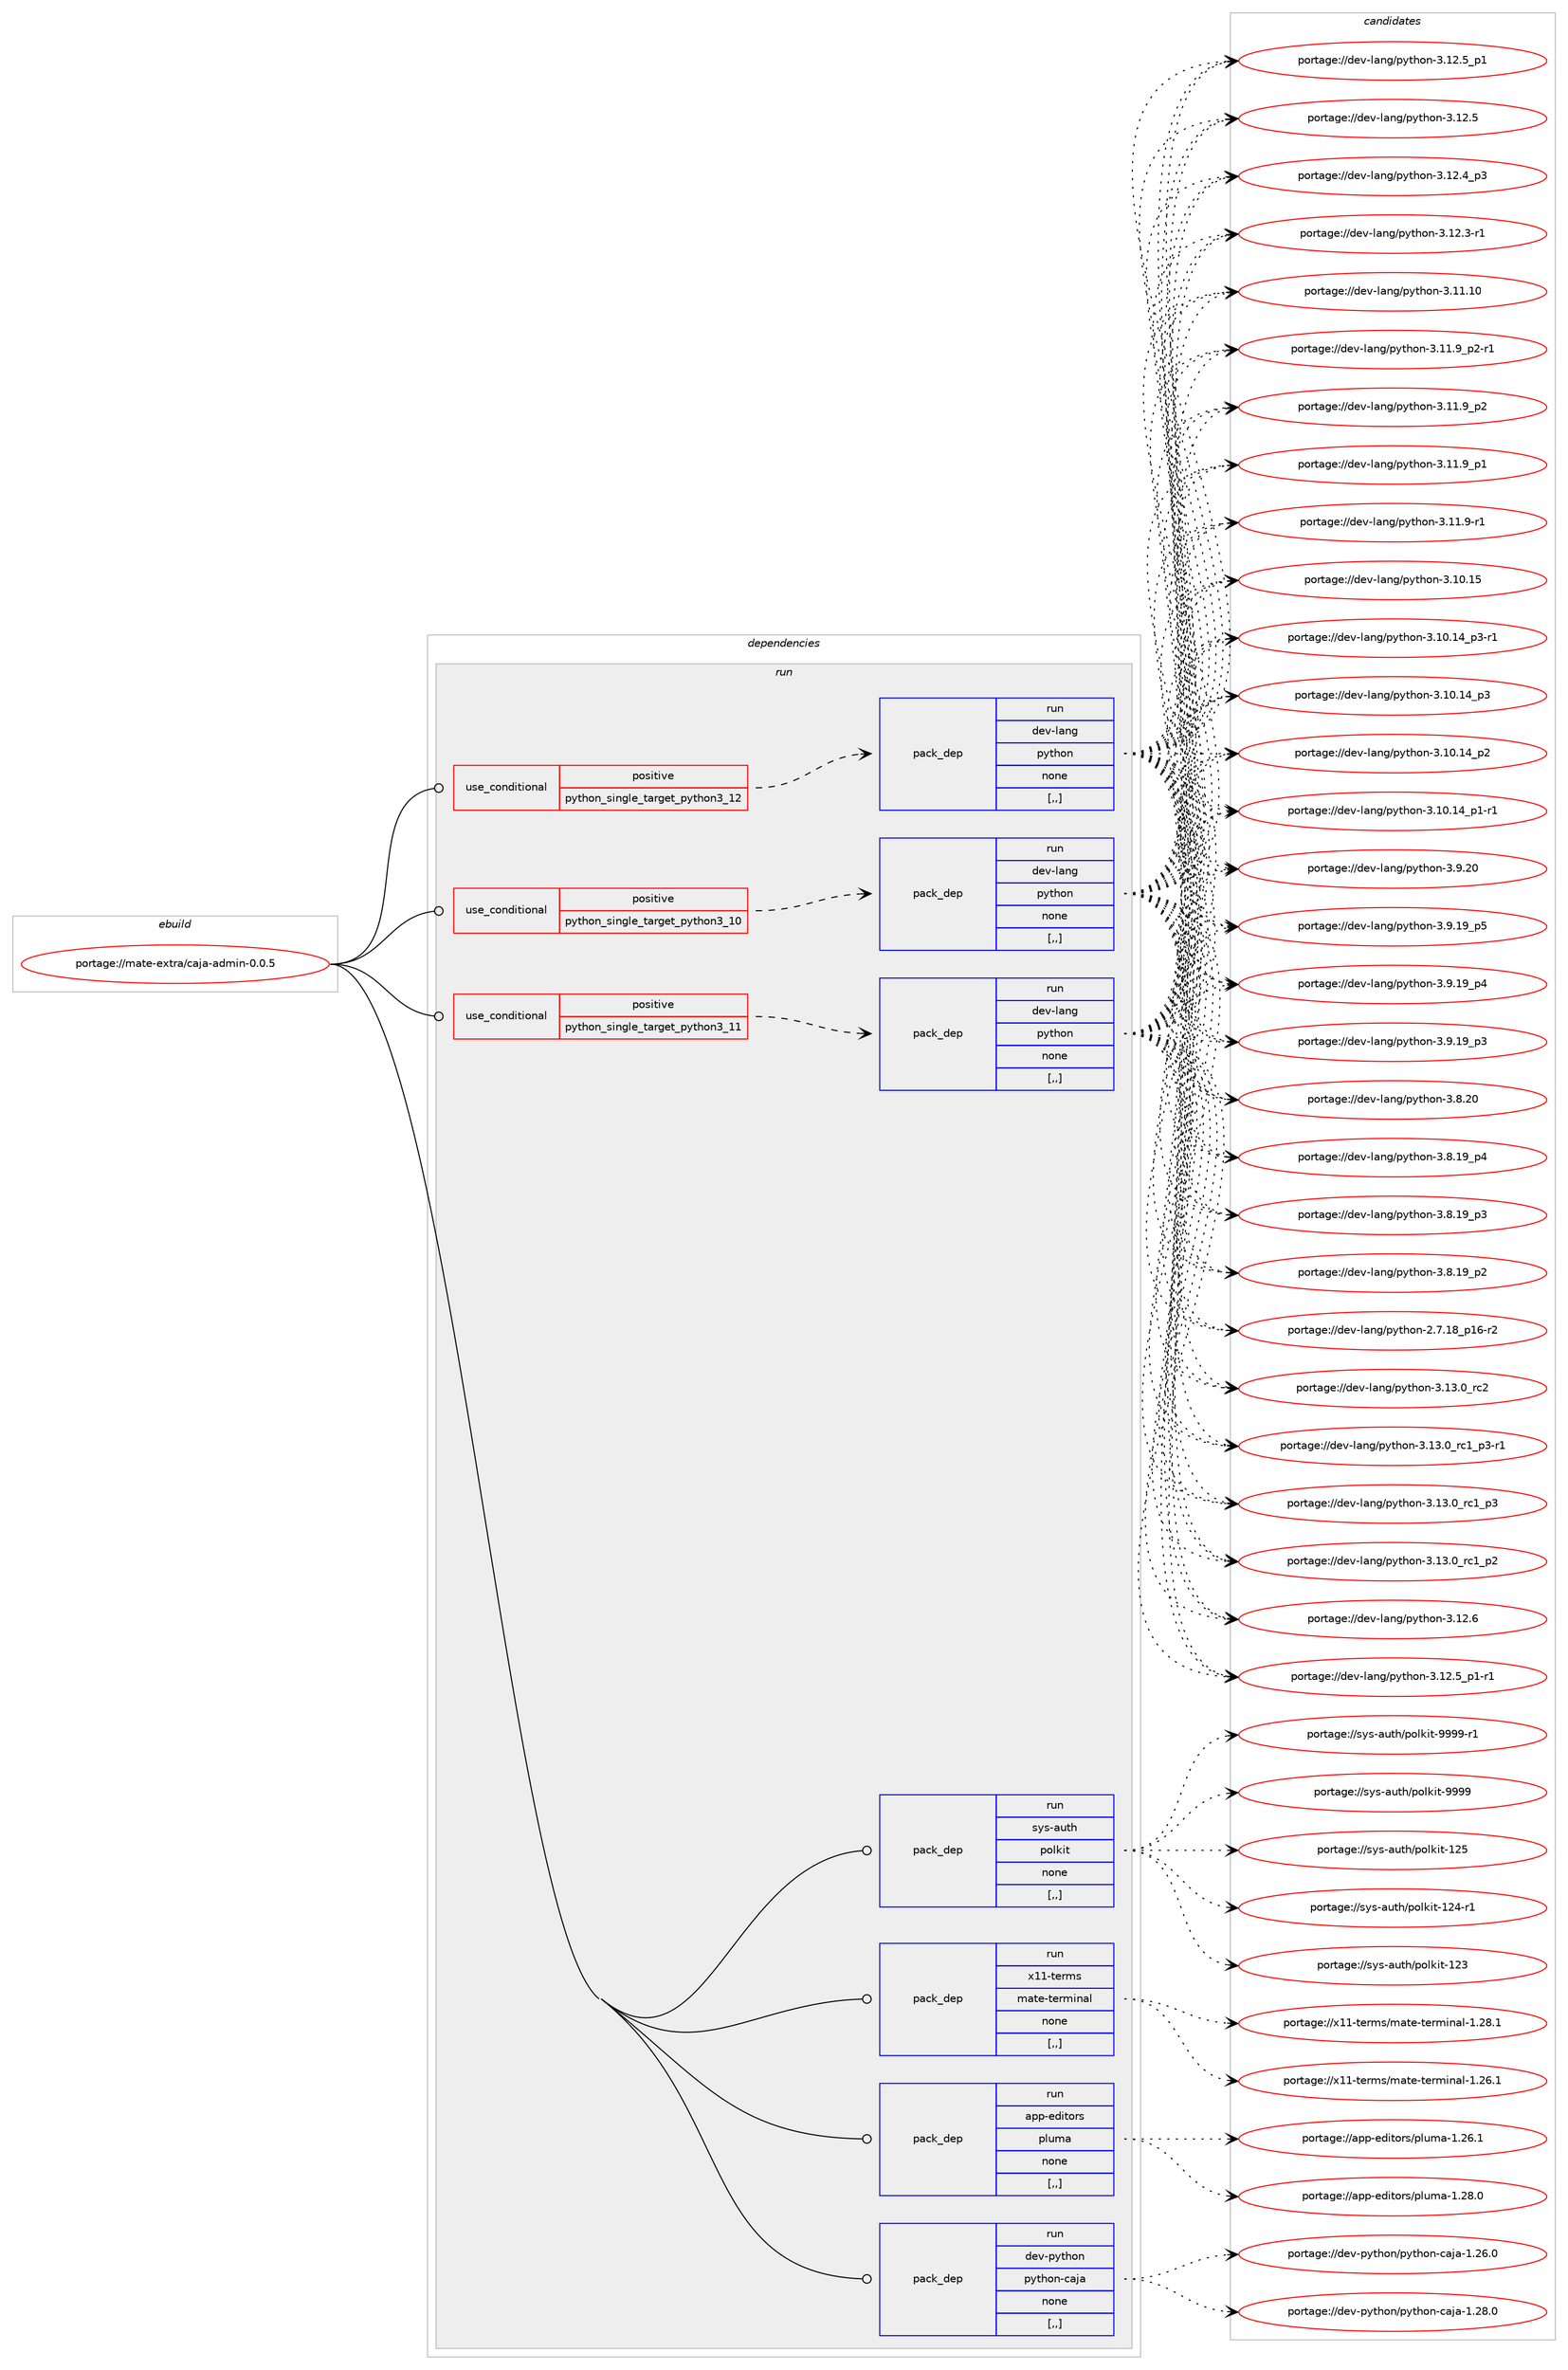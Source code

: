 digraph prolog {

# *************
# Graph options
# *************

newrank=true;
concentrate=true;
compound=true;
graph [rankdir=LR,fontname=Helvetica,fontsize=10,ranksep=1.5];#, ranksep=2.5, nodesep=0.2];
edge  [arrowhead=vee];
node  [fontname=Helvetica,fontsize=10];

# **********
# The ebuild
# **********

subgraph cluster_leftcol {
color=gray;
label=<<i>ebuild</i>>;
id [label="portage://mate-extra/caja-admin-0.0.5", color=red, width=4, href="../mate-extra/caja-admin-0.0.5.svg"];
}

# ****************
# The dependencies
# ****************

subgraph cluster_midcol {
color=gray;
label=<<i>dependencies</i>>;
subgraph cluster_compile {
fillcolor="#eeeeee";
style=filled;
label=<<i>compile</i>>;
}
subgraph cluster_compileandrun {
fillcolor="#eeeeee";
style=filled;
label=<<i>compile and run</i>>;
}
subgraph cluster_run {
fillcolor="#eeeeee";
style=filled;
label=<<i>run</i>>;
subgraph cond203315 {
dependency789668 [label=<<TABLE BORDER="0" CELLBORDER="1" CELLSPACING="0" CELLPADDING="4"><TR><TD ROWSPAN="3" CELLPADDING="10">use_conditional</TD></TR><TR><TD>positive</TD></TR><TR><TD>python_single_target_python3_10</TD></TR></TABLE>>, shape=none, color=red];
subgraph pack580281 {
dependency789669 [label=<<TABLE BORDER="0" CELLBORDER="1" CELLSPACING="0" CELLPADDING="4" WIDTH="220"><TR><TD ROWSPAN="6" CELLPADDING="30">pack_dep</TD></TR><TR><TD WIDTH="110">run</TD></TR><TR><TD>dev-lang</TD></TR><TR><TD>python</TD></TR><TR><TD>none</TD></TR><TR><TD>[,,]</TD></TR></TABLE>>, shape=none, color=blue];
}
dependency789668:e -> dependency789669:w [weight=20,style="dashed",arrowhead="vee"];
}
id:e -> dependency789668:w [weight=20,style="solid",arrowhead="odot"];
subgraph cond203316 {
dependency789670 [label=<<TABLE BORDER="0" CELLBORDER="1" CELLSPACING="0" CELLPADDING="4"><TR><TD ROWSPAN="3" CELLPADDING="10">use_conditional</TD></TR><TR><TD>positive</TD></TR><TR><TD>python_single_target_python3_11</TD></TR></TABLE>>, shape=none, color=red];
subgraph pack580282 {
dependency789671 [label=<<TABLE BORDER="0" CELLBORDER="1" CELLSPACING="0" CELLPADDING="4" WIDTH="220"><TR><TD ROWSPAN="6" CELLPADDING="30">pack_dep</TD></TR><TR><TD WIDTH="110">run</TD></TR><TR><TD>dev-lang</TD></TR><TR><TD>python</TD></TR><TR><TD>none</TD></TR><TR><TD>[,,]</TD></TR></TABLE>>, shape=none, color=blue];
}
dependency789670:e -> dependency789671:w [weight=20,style="dashed",arrowhead="vee"];
}
id:e -> dependency789670:w [weight=20,style="solid",arrowhead="odot"];
subgraph cond203317 {
dependency789672 [label=<<TABLE BORDER="0" CELLBORDER="1" CELLSPACING="0" CELLPADDING="4"><TR><TD ROWSPAN="3" CELLPADDING="10">use_conditional</TD></TR><TR><TD>positive</TD></TR><TR><TD>python_single_target_python3_12</TD></TR></TABLE>>, shape=none, color=red];
subgraph pack580283 {
dependency789673 [label=<<TABLE BORDER="0" CELLBORDER="1" CELLSPACING="0" CELLPADDING="4" WIDTH="220"><TR><TD ROWSPAN="6" CELLPADDING="30">pack_dep</TD></TR><TR><TD WIDTH="110">run</TD></TR><TR><TD>dev-lang</TD></TR><TR><TD>python</TD></TR><TR><TD>none</TD></TR><TR><TD>[,,]</TD></TR></TABLE>>, shape=none, color=blue];
}
dependency789672:e -> dependency789673:w [weight=20,style="dashed",arrowhead="vee"];
}
id:e -> dependency789672:w [weight=20,style="solid",arrowhead="odot"];
subgraph pack580284 {
dependency789674 [label=<<TABLE BORDER="0" CELLBORDER="1" CELLSPACING="0" CELLPADDING="4" WIDTH="220"><TR><TD ROWSPAN="6" CELLPADDING="30">pack_dep</TD></TR><TR><TD WIDTH="110">run</TD></TR><TR><TD>app-editors</TD></TR><TR><TD>pluma</TD></TR><TR><TD>none</TD></TR><TR><TD>[,,]</TD></TR></TABLE>>, shape=none, color=blue];
}
id:e -> dependency789674:w [weight=20,style="solid",arrowhead="odot"];
subgraph pack580285 {
dependency789675 [label=<<TABLE BORDER="0" CELLBORDER="1" CELLSPACING="0" CELLPADDING="4" WIDTH="220"><TR><TD ROWSPAN="6" CELLPADDING="30">pack_dep</TD></TR><TR><TD WIDTH="110">run</TD></TR><TR><TD>dev-python</TD></TR><TR><TD>python-caja</TD></TR><TR><TD>none</TD></TR><TR><TD>[,,]</TD></TR></TABLE>>, shape=none, color=blue];
}
id:e -> dependency789675:w [weight=20,style="solid",arrowhead="odot"];
subgraph pack580286 {
dependency789676 [label=<<TABLE BORDER="0" CELLBORDER="1" CELLSPACING="0" CELLPADDING="4" WIDTH="220"><TR><TD ROWSPAN="6" CELLPADDING="30">pack_dep</TD></TR><TR><TD WIDTH="110">run</TD></TR><TR><TD>sys-auth</TD></TR><TR><TD>polkit</TD></TR><TR><TD>none</TD></TR><TR><TD>[,,]</TD></TR></TABLE>>, shape=none, color=blue];
}
id:e -> dependency789676:w [weight=20,style="solid",arrowhead="odot"];
subgraph pack580287 {
dependency789677 [label=<<TABLE BORDER="0" CELLBORDER="1" CELLSPACING="0" CELLPADDING="4" WIDTH="220"><TR><TD ROWSPAN="6" CELLPADDING="30">pack_dep</TD></TR><TR><TD WIDTH="110">run</TD></TR><TR><TD>x11-terms</TD></TR><TR><TD>mate-terminal</TD></TR><TR><TD>none</TD></TR><TR><TD>[,,]</TD></TR></TABLE>>, shape=none, color=blue];
}
id:e -> dependency789677:w [weight=20,style="solid",arrowhead="odot"];
}
}

# **************
# The candidates
# **************

subgraph cluster_choices {
rank=same;
color=gray;
label=<<i>candidates</i>>;

subgraph choice580281 {
color=black;
nodesep=1;
choice10010111845108971101034711212111610411111045514649514648951149950 [label="portage://dev-lang/python-3.13.0_rc2", color=red, width=4,href="../dev-lang/python-3.13.0_rc2.svg"];
choice1001011184510897110103471121211161041111104551464951464895114994995112514511449 [label="portage://dev-lang/python-3.13.0_rc1_p3-r1", color=red, width=4,href="../dev-lang/python-3.13.0_rc1_p3-r1.svg"];
choice100101118451089711010347112121116104111110455146495146489511499499511251 [label="portage://dev-lang/python-3.13.0_rc1_p3", color=red, width=4,href="../dev-lang/python-3.13.0_rc1_p3.svg"];
choice100101118451089711010347112121116104111110455146495146489511499499511250 [label="portage://dev-lang/python-3.13.0_rc1_p2", color=red, width=4,href="../dev-lang/python-3.13.0_rc1_p2.svg"];
choice10010111845108971101034711212111610411111045514649504654 [label="portage://dev-lang/python-3.12.6", color=red, width=4,href="../dev-lang/python-3.12.6.svg"];
choice1001011184510897110103471121211161041111104551464950465395112494511449 [label="portage://dev-lang/python-3.12.5_p1-r1", color=red, width=4,href="../dev-lang/python-3.12.5_p1-r1.svg"];
choice100101118451089711010347112121116104111110455146495046539511249 [label="portage://dev-lang/python-3.12.5_p1", color=red, width=4,href="../dev-lang/python-3.12.5_p1.svg"];
choice10010111845108971101034711212111610411111045514649504653 [label="portage://dev-lang/python-3.12.5", color=red, width=4,href="../dev-lang/python-3.12.5.svg"];
choice100101118451089711010347112121116104111110455146495046529511251 [label="portage://dev-lang/python-3.12.4_p3", color=red, width=4,href="../dev-lang/python-3.12.4_p3.svg"];
choice100101118451089711010347112121116104111110455146495046514511449 [label="portage://dev-lang/python-3.12.3-r1", color=red, width=4,href="../dev-lang/python-3.12.3-r1.svg"];
choice1001011184510897110103471121211161041111104551464949464948 [label="portage://dev-lang/python-3.11.10", color=red, width=4,href="../dev-lang/python-3.11.10.svg"];
choice1001011184510897110103471121211161041111104551464949465795112504511449 [label="portage://dev-lang/python-3.11.9_p2-r1", color=red, width=4,href="../dev-lang/python-3.11.9_p2-r1.svg"];
choice100101118451089711010347112121116104111110455146494946579511250 [label="portage://dev-lang/python-3.11.9_p2", color=red, width=4,href="../dev-lang/python-3.11.9_p2.svg"];
choice100101118451089711010347112121116104111110455146494946579511249 [label="portage://dev-lang/python-3.11.9_p1", color=red, width=4,href="../dev-lang/python-3.11.9_p1.svg"];
choice100101118451089711010347112121116104111110455146494946574511449 [label="portage://dev-lang/python-3.11.9-r1", color=red, width=4,href="../dev-lang/python-3.11.9-r1.svg"];
choice1001011184510897110103471121211161041111104551464948464953 [label="portage://dev-lang/python-3.10.15", color=red, width=4,href="../dev-lang/python-3.10.15.svg"];
choice100101118451089711010347112121116104111110455146494846495295112514511449 [label="portage://dev-lang/python-3.10.14_p3-r1", color=red, width=4,href="../dev-lang/python-3.10.14_p3-r1.svg"];
choice10010111845108971101034711212111610411111045514649484649529511251 [label="portage://dev-lang/python-3.10.14_p3", color=red, width=4,href="../dev-lang/python-3.10.14_p3.svg"];
choice10010111845108971101034711212111610411111045514649484649529511250 [label="portage://dev-lang/python-3.10.14_p2", color=red, width=4,href="../dev-lang/python-3.10.14_p2.svg"];
choice100101118451089711010347112121116104111110455146494846495295112494511449 [label="portage://dev-lang/python-3.10.14_p1-r1", color=red, width=4,href="../dev-lang/python-3.10.14_p1-r1.svg"];
choice10010111845108971101034711212111610411111045514657465048 [label="portage://dev-lang/python-3.9.20", color=red, width=4,href="../dev-lang/python-3.9.20.svg"];
choice100101118451089711010347112121116104111110455146574649579511253 [label="portage://dev-lang/python-3.9.19_p5", color=red, width=4,href="../dev-lang/python-3.9.19_p5.svg"];
choice100101118451089711010347112121116104111110455146574649579511252 [label="portage://dev-lang/python-3.9.19_p4", color=red, width=4,href="../dev-lang/python-3.9.19_p4.svg"];
choice100101118451089711010347112121116104111110455146574649579511251 [label="portage://dev-lang/python-3.9.19_p3", color=red, width=4,href="../dev-lang/python-3.9.19_p3.svg"];
choice10010111845108971101034711212111610411111045514656465048 [label="portage://dev-lang/python-3.8.20", color=red, width=4,href="../dev-lang/python-3.8.20.svg"];
choice100101118451089711010347112121116104111110455146564649579511252 [label="portage://dev-lang/python-3.8.19_p4", color=red, width=4,href="../dev-lang/python-3.8.19_p4.svg"];
choice100101118451089711010347112121116104111110455146564649579511251 [label="portage://dev-lang/python-3.8.19_p3", color=red, width=4,href="../dev-lang/python-3.8.19_p3.svg"];
choice100101118451089711010347112121116104111110455146564649579511250 [label="portage://dev-lang/python-3.8.19_p2", color=red, width=4,href="../dev-lang/python-3.8.19_p2.svg"];
choice100101118451089711010347112121116104111110455046554649569511249544511450 [label="portage://dev-lang/python-2.7.18_p16-r2", color=red, width=4,href="../dev-lang/python-2.7.18_p16-r2.svg"];
dependency789669:e -> choice10010111845108971101034711212111610411111045514649514648951149950:w [style=dotted,weight="100"];
dependency789669:e -> choice1001011184510897110103471121211161041111104551464951464895114994995112514511449:w [style=dotted,weight="100"];
dependency789669:e -> choice100101118451089711010347112121116104111110455146495146489511499499511251:w [style=dotted,weight="100"];
dependency789669:e -> choice100101118451089711010347112121116104111110455146495146489511499499511250:w [style=dotted,weight="100"];
dependency789669:e -> choice10010111845108971101034711212111610411111045514649504654:w [style=dotted,weight="100"];
dependency789669:e -> choice1001011184510897110103471121211161041111104551464950465395112494511449:w [style=dotted,weight="100"];
dependency789669:e -> choice100101118451089711010347112121116104111110455146495046539511249:w [style=dotted,weight="100"];
dependency789669:e -> choice10010111845108971101034711212111610411111045514649504653:w [style=dotted,weight="100"];
dependency789669:e -> choice100101118451089711010347112121116104111110455146495046529511251:w [style=dotted,weight="100"];
dependency789669:e -> choice100101118451089711010347112121116104111110455146495046514511449:w [style=dotted,weight="100"];
dependency789669:e -> choice1001011184510897110103471121211161041111104551464949464948:w [style=dotted,weight="100"];
dependency789669:e -> choice1001011184510897110103471121211161041111104551464949465795112504511449:w [style=dotted,weight="100"];
dependency789669:e -> choice100101118451089711010347112121116104111110455146494946579511250:w [style=dotted,weight="100"];
dependency789669:e -> choice100101118451089711010347112121116104111110455146494946579511249:w [style=dotted,weight="100"];
dependency789669:e -> choice100101118451089711010347112121116104111110455146494946574511449:w [style=dotted,weight="100"];
dependency789669:e -> choice1001011184510897110103471121211161041111104551464948464953:w [style=dotted,weight="100"];
dependency789669:e -> choice100101118451089711010347112121116104111110455146494846495295112514511449:w [style=dotted,weight="100"];
dependency789669:e -> choice10010111845108971101034711212111610411111045514649484649529511251:w [style=dotted,weight="100"];
dependency789669:e -> choice10010111845108971101034711212111610411111045514649484649529511250:w [style=dotted,weight="100"];
dependency789669:e -> choice100101118451089711010347112121116104111110455146494846495295112494511449:w [style=dotted,weight="100"];
dependency789669:e -> choice10010111845108971101034711212111610411111045514657465048:w [style=dotted,weight="100"];
dependency789669:e -> choice100101118451089711010347112121116104111110455146574649579511253:w [style=dotted,weight="100"];
dependency789669:e -> choice100101118451089711010347112121116104111110455146574649579511252:w [style=dotted,weight="100"];
dependency789669:e -> choice100101118451089711010347112121116104111110455146574649579511251:w [style=dotted,weight="100"];
dependency789669:e -> choice10010111845108971101034711212111610411111045514656465048:w [style=dotted,weight="100"];
dependency789669:e -> choice100101118451089711010347112121116104111110455146564649579511252:w [style=dotted,weight="100"];
dependency789669:e -> choice100101118451089711010347112121116104111110455146564649579511251:w [style=dotted,weight="100"];
dependency789669:e -> choice100101118451089711010347112121116104111110455146564649579511250:w [style=dotted,weight="100"];
dependency789669:e -> choice100101118451089711010347112121116104111110455046554649569511249544511450:w [style=dotted,weight="100"];
}
subgraph choice580282 {
color=black;
nodesep=1;
choice10010111845108971101034711212111610411111045514649514648951149950 [label="portage://dev-lang/python-3.13.0_rc2", color=red, width=4,href="../dev-lang/python-3.13.0_rc2.svg"];
choice1001011184510897110103471121211161041111104551464951464895114994995112514511449 [label="portage://dev-lang/python-3.13.0_rc1_p3-r1", color=red, width=4,href="../dev-lang/python-3.13.0_rc1_p3-r1.svg"];
choice100101118451089711010347112121116104111110455146495146489511499499511251 [label="portage://dev-lang/python-3.13.0_rc1_p3", color=red, width=4,href="../dev-lang/python-3.13.0_rc1_p3.svg"];
choice100101118451089711010347112121116104111110455146495146489511499499511250 [label="portage://dev-lang/python-3.13.0_rc1_p2", color=red, width=4,href="../dev-lang/python-3.13.0_rc1_p2.svg"];
choice10010111845108971101034711212111610411111045514649504654 [label="portage://dev-lang/python-3.12.6", color=red, width=4,href="../dev-lang/python-3.12.6.svg"];
choice1001011184510897110103471121211161041111104551464950465395112494511449 [label="portage://dev-lang/python-3.12.5_p1-r1", color=red, width=4,href="../dev-lang/python-3.12.5_p1-r1.svg"];
choice100101118451089711010347112121116104111110455146495046539511249 [label="portage://dev-lang/python-3.12.5_p1", color=red, width=4,href="../dev-lang/python-3.12.5_p1.svg"];
choice10010111845108971101034711212111610411111045514649504653 [label="portage://dev-lang/python-3.12.5", color=red, width=4,href="../dev-lang/python-3.12.5.svg"];
choice100101118451089711010347112121116104111110455146495046529511251 [label="portage://dev-lang/python-3.12.4_p3", color=red, width=4,href="../dev-lang/python-3.12.4_p3.svg"];
choice100101118451089711010347112121116104111110455146495046514511449 [label="portage://dev-lang/python-3.12.3-r1", color=red, width=4,href="../dev-lang/python-3.12.3-r1.svg"];
choice1001011184510897110103471121211161041111104551464949464948 [label="portage://dev-lang/python-3.11.10", color=red, width=4,href="../dev-lang/python-3.11.10.svg"];
choice1001011184510897110103471121211161041111104551464949465795112504511449 [label="portage://dev-lang/python-3.11.9_p2-r1", color=red, width=4,href="../dev-lang/python-3.11.9_p2-r1.svg"];
choice100101118451089711010347112121116104111110455146494946579511250 [label="portage://dev-lang/python-3.11.9_p2", color=red, width=4,href="../dev-lang/python-3.11.9_p2.svg"];
choice100101118451089711010347112121116104111110455146494946579511249 [label="portage://dev-lang/python-3.11.9_p1", color=red, width=4,href="../dev-lang/python-3.11.9_p1.svg"];
choice100101118451089711010347112121116104111110455146494946574511449 [label="portage://dev-lang/python-3.11.9-r1", color=red, width=4,href="../dev-lang/python-3.11.9-r1.svg"];
choice1001011184510897110103471121211161041111104551464948464953 [label="portage://dev-lang/python-3.10.15", color=red, width=4,href="../dev-lang/python-3.10.15.svg"];
choice100101118451089711010347112121116104111110455146494846495295112514511449 [label="portage://dev-lang/python-3.10.14_p3-r1", color=red, width=4,href="../dev-lang/python-3.10.14_p3-r1.svg"];
choice10010111845108971101034711212111610411111045514649484649529511251 [label="portage://dev-lang/python-3.10.14_p3", color=red, width=4,href="../dev-lang/python-3.10.14_p3.svg"];
choice10010111845108971101034711212111610411111045514649484649529511250 [label="portage://dev-lang/python-3.10.14_p2", color=red, width=4,href="../dev-lang/python-3.10.14_p2.svg"];
choice100101118451089711010347112121116104111110455146494846495295112494511449 [label="portage://dev-lang/python-3.10.14_p1-r1", color=red, width=4,href="../dev-lang/python-3.10.14_p1-r1.svg"];
choice10010111845108971101034711212111610411111045514657465048 [label="portage://dev-lang/python-3.9.20", color=red, width=4,href="../dev-lang/python-3.9.20.svg"];
choice100101118451089711010347112121116104111110455146574649579511253 [label="portage://dev-lang/python-3.9.19_p5", color=red, width=4,href="../dev-lang/python-3.9.19_p5.svg"];
choice100101118451089711010347112121116104111110455146574649579511252 [label="portage://dev-lang/python-3.9.19_p4", color=red, width=4,href="../dev-lang/python-3.9.19_p4.svg"];
choice100101118451089711010347112121116104111110455146574649579511251 [label="portage://dev-lang/python-3.9.19_p3", color=red, width=4,href="../dev-lang/python-3.9.19_p3.svg"];
choice10010111845108971101034711212111610411111045514656465048 [label="portage://dev-lang/python-3.8.20", color=red, width=4,href="../dev-lang/python-3.8.20.svg"];
choice100101118451089711010347112121116104111110455146564649579511252 [label="portage://dev-lang/python-3.8.19_p4", color=red, width=4,href="../dev-lang/python-3.8.19_p4.svg"];
choice100101118451089711010347112121116104111110455146564649579511251 [label="portage://dev-lang/python-3.8.19_p3", color=red, width=4,href="../dev-lang/python-3.8.19_p3.svg"];
choice100101118451089711010347112121116104111110455146564649579511250 [label="portage://dev-lang/python-3.8.19_p2", color=red, width=4,href="../dev-lang/python-3.8.19_p2.svg"];
choice100101118451089711010347112121116104111110455046554649569511249544511450 [label="portage://dev-lang/python-2.7.18_p16-r2", color=red, width=4,href="../dev-lang/python-2.7.18_p16-r2.svg"];
dependency789671:e -> choice10010111845108971101034711212111610411111045514649514648951149950:w [style=dotted,weight="100"];
dependency789671:e -> choice1001011184510897110103471121211161041111104551464951464895114994995112514511449:w [style=dotted,weight="100"];
dependency789671:e -> choice100101118451089711010347112121116104111110455146495146489511499499511251:w [style=dotted,weight="100"];
dependency789671:e -> choice100101118451089711010347112121116104111110455146495146489511499499511250:w [style=dotted,weight="100"];
dependency789671:e -> choice10010111845108971101034711212111610411111045514649504654:w [style=dotted,weight="100"];
dependency789671:e -> choice1001011184510897110103471121211161041111104551464950465395112494511449:w [style=dotted,weight="100"];
dependency789671:e -> choice100101118451089711010347112121116104111110455146495046539511249:w [style=dotted,weight="100"];
dependency789671:e -> choice10010111845108971101034711212111610411111045514649504653:w [style=dotted,weight="100"];
dependency789671:e -> choice100101118451089711010347112121116104111110455146495046529511251:w [style=dotted,weight="100"];
dependency789671:e -> choice100101118451089711010347112121116104111110455146495046514511449:w [style=dotted,weight="100"];
dependency789671:e -> choice1001011184510897110103471121211161041111104551464949464948:w [style=dotted,weight="100"];
dependency789671:e -> choice1001011184510897110103471121211161041111104551464949465795112504511449:w [style=dotted,weight="100"];
dependency789671:e -> choice100101118451089711010347112121116104111110455146494946579511250:w [style=dotted,weight="100"];
dependency789671:e -> choice100101118451089711010347112121116104111110455146494946579511249:w [style=dotted,weight="100"];
dependency789671:e -> choice100101118451089711010347112121116104111110455146494946574511449:w [style=dotted,weight="100"];
dependency789671:e -> choice1001011184510897110103471121211161041111104551464948464953:w [style=dotted,weight="100"];
dependency789671:e -> choice100101118451089711010347112121116104111110455146494846495295112514511449:w [style=dotted,weight="100"];
dependency789671:e -> choice10010111845108971101034711212111610411111045514649484649529511251:w [style=dotted,weight="100"];
dependency789671:e -> choice10010111845108971101034711212111610411111045514649484649529511250:w [style=dotted,weight="100"];
dependency789671:e -> choice100101118451089711010347112121116104111110455146494846495295112494511449:w [style=dotted,weight="100"];
dependency789671:e -> choice10010111845108971101034711212111610411111045514657465048:w [style=dotted,weight="100"];
dependency789671:e -> choice100101118451089711010347112121116104111110455146574649579511253:w [style=dotted,weight="100"];
dependency789671:e -> choice100101118451089711010347112121116104111110455146574649579511252:w [style=dotted,weight="100"];
dependency789671:e -> choice100101118451089711010347112121116104111110455146574649579511251:w [style=dotted,weight="100"];
dependency789671:e -> choice10010111845108971101034711212111610411111045514656465048:w [style=dotted,weight="100"];
dependency789671:e -> choice100101118451089711010347112121116104111110455146564649579511252:w [style=dotted,weight="100"];
dependency789671:e -> choice100101118451089711010347112121116104111110455146564649579511251:w [style=dotted,weight="100"];
dependency789671:e -> choice100101118451089711010347112121116104111110455146564649579511250:w [style=dotted,weight="100"];
dependency789671:e -> choice100101118451089711010347112121116104111110455046554649569511249544511450:w [style=dotted,weight="100"];
}
subgraph choice580283 {
color=black;
nodesep=1;
choice10010111845108971101034711212111610411111045514649514648951149950 [label="portage://dev-lang/python-3.13.0_rc2", color=red, width=4,href="../dev-lang/python-3.13.0_rc2.svg"];
choice1001011184510897110103471121211161041111104551464951464895114994995112514511449 [label="portage://dev-lang/python-3.13.0_rc1_p3-r1", color=red, width=4,href="../dev-lang/python-3.13.0_rc1_p3-r1.svg"];
choice100101118451089711010347112121116104111110455146495146489511499499511251 [label="portage://dev-lang/python-3.13.0_rc1_p3", color=red, width=4,href="../dev-lang/python-3.13.0_rc1_p3.svg"];
choice100101118451089711010347112121116104111110455146495146489511499499511250 [label="portage://dev-lang/python-3.13.0_rc1_p2", color=red, width=4,href="../dev-lang/python-3.13.0_rc1_p2.svg"];
choice10010111845108971101034711212111610411111045514649504654 [label="portage://dev-lang/python-3.12.6", color=red, width=4,href="../dev-lang/python-3.12.6.svg"];
choice1001011184510897110103471121211161041111104551464950465395112494511449 [label="portage://dev-lang/python-3.12.5_p1-r1", color=red, width=4,href="../dev-lang/python-3.12.5_p1-r1.svg"];
choice100101118451089711010347112121116104111110455146495046539511249 [label="portage://dev-lang/python-3.12.5_p1", color=red, width=4,href="../dev-lang/python-3.12.5_p1.svg"];
choice10010111845108971101034711212111610411111045514649504653 [label="portage://dev-lang/python-3.12.5", color=red, width=4,href="../dev-lang/python-3.12.5.svg"];
choice100101118451089711010347112121116104111110455146495046529511251 [label="portage://dev-lang/python-3.12.4_p3", color=red, width=4,href="../dev-lang/python-3.12.4_p3.svg"];
choice100101118451089711010347112121116104111110455146495046514511449 [label="portage://dev-lang/python-3.12.3-r1", color=red, width=4,href="../dev-lang/python-3.12.3-r1.svg"];
choice1001011184510897110103471121211161041111104551464949464948 [label="portage://dev-lang/python-3.11.10", color=red, width=4,href="../dev-lang/python-3.11.10.svg"];
choice1001011184510897110103471121211161041111104551464949465795112504511449 [label="portage://dev-lang/python-3.11.9_p2-r1", color=red, width=4,href="../dev-lang/python-3.11.9_p2-r1.svg"];
choice100101118451089711010347112121116104111110455146494946579511250 [label="portage://dev-lang/python-3.11.9_p2", color=red, width=4,href="../dev-lang/python-3.11.9_p2.svg"];
choice100101118451089711010347112121116104111110455146494946579511249 [label="portage://dev-lang/python-3.11.9_p1", color=red, width=4,href="../dev-lang/python-3.11.9_p1.svg"];
choice100101118451089711010347112121116104111110455146494946574511449 [label="portage://dev-lang/python-3.11.9-r1", color=red, width=4,href="../dev-lang/python-3.11.9-r1.svg"];
choice1001011184510897110103471121211161041111104551464948464953 [label="portage://dev-lang/python-3.10.15", color=red, width=4,href="../dev-lang/python-3.10.15.svg"];
choice100101118451089711010347112121116104111110455146494846495295112514511449 [label="portage://dev-lang/python-3.10.14_p3-r1", color=red, width=4,href="../dev-lang/python-3.10.14_p3-r1.svg"];
choice10010111845108971101034711212111610411111045514649484649529511251 [label="portage://dev-lang/python-3.10.14_p3", color=red, width=4,href="../dev-lang/python-3.10.14_p3.svg"];
choice10010111845108971101034711212111610411111045514649484649529511250 [label="portage://dev-lang/python-3.10.14_p2", color=red, width=4,href="../dev-lang/python-3.10.14_p2.svg"];
choice100101118451089711010347112121116104111110455146494846495295112494511449 [label="portage://dev-lang/python-3.10.14_p1-r1", color=red, width=4,href="../dev-lang/python-3.10.14_p1-r1.svg"];
choice10010111845108971101034711212111610411111045514657465048 [label="portage://dev-lang/python-3.9.20", color=red, width=4,href="../dev-lang/python-3.9.20.svg"];
choice100101118451089711010347112121116104111110455146574649579511253 [label="portage://dev-lang/python-3.9.19_p5", color=red, width=4,href="../dev-lang/python-3.9.19_p5.svg"];
choice100101118451089711010347112121116104111110455146574649579511252 [label="portage://dev-lang/python-3.9.19_p4", color=red, width=4,href="../dev-lang/python-3.9.19_p4.svg"];
choice100101118451089711010347112121116104111110455146574649579511251 [label="portage://dev-lang/python-3.9.19_p3", color=red, width=4,href="../dev-lang/python-3.9.19_p3.svg"];
choice10010111845108971101034711212111610411111045514656465048 [label="portage://dev-lang/python-3.8.20", color=red, width=4,href="../dev-lang/python-3.8.20.svg"];
choice100101118451089711010347112121116104111110455146564649579511252 [label="portage://dev-lang/python-3.8.19_p4", color=red, width=4,href="../dev-lang/python-3.8.19_p4.svg"];
choice100101118451089711010347112121116104111110455146564649579511251 [label="portage://dev-lang/python-3.8.19_p3", color=red, width=4,href="../dev-lang/python-3.8.19_p3.svg"];
choice100101118451089711010347112121116104111110455146564649579511250 [label="portage://dev-lang/python-3.8.19_p2", color=red, width=4,href="../dev-lang/python-3.8.19_p2.svg"];
choice100101118451089711010347112121116104111110455046554649569511249544511450 [label="portage://dev-lang/python-2.7.18_p16-r2", color=red, width=4,href="../dev-lang/python-2.7.18_p16-r2.svg"];
dependency789673:e -> choice10010111845108971101034711212111610411111045514649514648951149950:w [style=dotted,weight="100"];
dependency789673:e -> choice1001011184510897110103471121211161041111104551464951464895114994995112514511449:w [style=dotted,weight="100"];
dependency789673:e -> choice100101118451089711010347112121116104111110455146495146489511499499511251:w [style=dotted,weight="100"];
dependency789673:e -> choice100101118451089711010347112121116104111110455146495146489511499499511250:w [style=dotted,weight="100"];
dependency789673:e -> choice10010111845108971101034711212111610411111045514649504654:w [style=dotted,weight="100"];
dependency789673:e -> choice1001011184510897110103471121211161041111104551464950465395112494511449:w [style=dotted,weight="100"];
dependency789673:e -> choice100101118451089711010347112121116104111110455146495046539511249:w [style=dotted,weight="100"];
dependency789673:e -> choice10010111845108971101034711212111610411111045514649504653:w [style=dotted,weight="100"];
dependency789673:e -> choice100101118451089711010347112121116104111110455146495046529511251:w [style=dotted,weight="100"];
dependency789673:e -> choice100101118451089711010347112121116104111110455146495046514511449:w [style=dotted,weight="100"];
dependency789673:e -> choice1001011184510897110103471121211161041111104551464949464948:w [style=dotted,weight="100"];
dependency789673:e -> choice1001011184510897110103471121211161041111104551464949465795112504511449:w [style=dotted,weight="100"];
dependency789673:e -> choice100101118451089711010347112121116104111110455146494946579511250:w [style=dotted,weight="100"];
dependency789673:e -> choice100101118451089711010347112121116104111110455146494946579511249:w [style=dotted,weight="100"];
dependency789673:e -> choice100101118451089711010347112121116104111110455146494946574511449:w [style=dotted,weight="100"];
dependency789673:e -> choice1001011184510897110103471121211161041111104551464948464953:w [style=dotted,weight="100"];
dependency789673:e -> choice100101118451089711010347112121116104111110455146494846495295112514511449:w [style=dotted,weight="100"];
dependency789673:e -> choice10010111845108971101034711212111610411111045514649484649529511251:w [style=dotted,weight="100"];
dependency789673:e -> choice10010111845108971101034711212111610411111045514649484649529511250:w [style=dotted,weight="100"];
dependency789673:e -> choice100101118451089711010347112121116104111110455146494846495295112494511449:w [style=dotted,weight="100"];
dependency789673:e -> choice10010111845108971101034711212111610411111045514657465048:w [style=dotted,weight="100"];
dependency789673:e -> choice100101118451089711010347112121116104111110455146574649579511253:w [style=dotted,weight="100"];
dependency789673:e -> choice100101118451089711010347112121116104111110455146574649579511252:w [style=dotted,weight="100"];
dependency789673:e -> choice100101118451089711010347112121116104111110455146574649579511251:w [style=dotted,weight="100"];
dependency789673:e -> choice10010111845108971101034711212111610411111045514656465048:w [style=dotted,weight="100"];
dependency789673:e -> choice100101118451089711010347112121116104111110455146564649579511252:w [style=dotted,weight="100"];
dependency789673:e -> choice100101118451089711010347112121116104111110455146564649579511251:w [style=dotted,weight="100"];
dependency789673:e -> choice100101118451089711010347112121116104111110455146564649579511250:w [style=dotted,weight="100"];
dependency789673:e -> choice100101118451089711010347112121116104111110455046554649569511249544511450:w [style=dotted,weight="100"];
}
subgraph choice580284 {
color=black;
nodesep=1;
choice9711211245101100105116111114115471121081171099745494650564648 [label="portage://app-editors/pluma-1.28.0", color=red, width=4,href="../app-editors/pluma-1.28.0.svg"];
choice9711211245101100105116111114115471121081171099745494650544649 [label="portage://app-editors/pluma-1.26.1", color=red, width=4,href="../app-editors/pluma-1.26.1.svg"];
dependency789674:e -> choice9711211245101100105116111114115471121081171099745494650564648:w [style=dotted,weight="100"];
dependency789674:e -> choice9711211245101100105116111114115471121081171099745494650544649:w [style=dotted,weight="100"];
}
subgraph choice580285 {
color=black;
nodesep=1;
choice10010111845112121116104111110471121211161041111104599971069745494650564648 [label="portage://dev-python/python-caja-1.28.0", color=red, width=4,href="../dev-python/python-caja-1.28.0.svg"];
choice10010111845112121116104111110471121211161041111104599971069745494650544648 [label="portage://dev-python/python-caja-1.26.0", color=red, width=4,href="../dev-python/python-caja-1.26.0.svg"];
dependency789675:e -> choice10010111845112121116104111110471121211161041111104599971069745494650564648:w [style=dotted,weight="100"];
dependency789675:e -> choice10010111845112121116104111110471121211161041111104599971069745494650544648:w [style=dotted,weight="100"];
}
subgraph choice580286 {
color=black;
nodesep=1;
choice11512111545971171161044711211110810710511645575757574511449 [label="portage://sys-auth/polkit-9999-r1", color=red, width=4,href="../sys-auth/polkit-9999-r1.svg"];
choice1151211154597117116104471121111081071051164557575757 [label="portage://sys-auth/polkit-9999", color=red, width=4,href="../sys-auth/polkit-9999.svg"];
choice11512111545971171161044711211110810710511645495053 [label="portage://sys-auth/polkit-125", color=red, width=4,href="../sys-auth/polkit-125.svg"];
choice115121115459711711610447112111108107105116454950524511449 [label="portage://sys-auth/polkit-124-r1", color=red, width=4,href="../sys-auth/polkit-124-r1.svg"];
choice11512111545971171161044711211110810710511645495051 [label="portage://sys-auth/polkit-123", color=red, width=4,href="../sys-auth/polkit-123.svg"];
dependency789676:e -> choice11512111545971171161044711211110810710511645575757574511449:w [style=dotted,weight="100"];
dependency789676:e -> choice1151211154597117116104471121111081071051164557575757:w [style=dotted,weight="100"];
dependency789676:e -> choice11512111545971171161044711211110810710511645495053:w [style=dotted,weight="100"];
dependency789676:e -> choice115121115459711711610447112111108107105116454950524511449:w [style=dotted,weight="100"];
dependency789676:e -> choice11512111545971171161044711211110810710511645495051:w [style=dotted,weight="100"];
}
subgraph choice580287 {
color=black;
nodesep=1;
choice1204949451161011141091154710997116101451161011141091051109710845494650564649 [label="portage://x11-terms/mate-terminal-1.28.1", color=red, width=4,href="../x11-terms/mate-terminal-1.28.1.svg"];
choice1204949451161011141091154710997116101451161011141091051109710845494650544649 [label="portage://x11-terms/mate-terminal-1.26.1", color=red, width=4,href="../x11-terms/mate-terminal-1.26.1.svg"];
dependency789677:e -> choice1204949451161011141091154710997116101451161011141091051109710845494650564649:w [style=dotted,weight="100"];
dependency789677:e -> choice1204949451161011141091154710997116101451161011141091051109710845494650544649:w [style=dotted,weight="100"];
}
}

}
